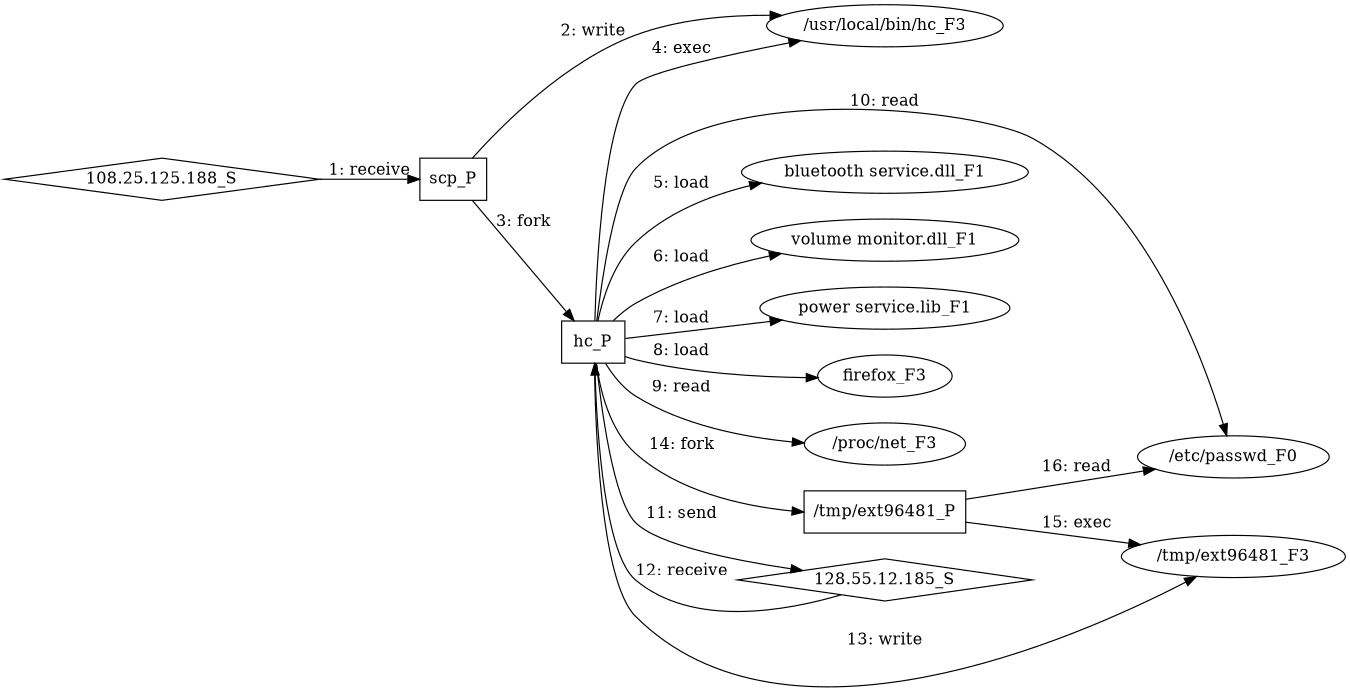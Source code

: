 digraph "hc attack_man.dot" {
rankdir="LR"
size="9"
fixedsize="false"
splines="true"
nodesep=0.3
ranksep=0
fontsize=10
overlap="scalexy"
engine= "neato"
	scp_P [node_type=Process shape=box]
	"108.25.125.188_S" [node_type=Socket shape=diamond]
	"108.25.125.188_S" -> scp_P [label="1: receive"]
	"/usr/local/bin/hc_F3" [node_type=File shape=ellipse]
	scp_P -> "/usr/local/bin/hc_F3" [label="2: write"]
	hc_P [node_type=Process shape=box]
	scp_P -> hc_P [label="3: fork"]
	hc_P -> "/usr/local/bin/hc_F3" [label="4: exec"]
	"bluetooth service.dll_F1" [node_type=File shape=ellipse]
	hc_P -> "bluetooth service.dll_F1" [label="5: load"]
	"volume monitor.dll_F1" [node_type=File shape=ellipse]
	hc_P -> "volume monitor.dll_F1" [label="6: load"]
	"power service.lib_F1" [node_type=File shape=ellipse]
	hc_P -> "power service.lib_F1" [label="7: load"]
	firefox_F3 [node_type=File shape=ellipse]
	hc_P -> firefox_F3 [label="8: load"]
	"/proc/net_F3" [node_type=File shape=ellipse]
	hc_P -> "/proc/net_F3" [label="9: read"]
	"/etc/passwd_F0" [node_type=File shape=ellipse]
	hc_P -> "/etc/passwd_F0" [label="10: read"]
	"128.55.12.185_S" [node_type=Socket shape=diamond]
	hc_P -> "128.55.12.185_S" [label="11: send"]
	"128.55.12.185_S" -> hc_P [label="12: receive"]
	"/tmp/ext96481_F3" [node_type=File shape=ellipse]
	hc_P -> "/tmp/ext96481_F3" [label="13: write"]
	"/tmp/ext96481_P" [node_type=Process shape=box]
	hc_P -> "/tmp/ext96481_P" [label="14: fork"]
	"/tmp/ext96481_P" -> "/tmp/ext96481_F3" [label="15: exec"]
	"/tmp/ext96481_P" -> "/etc/passwd_F0" [label="16: read"]
}
